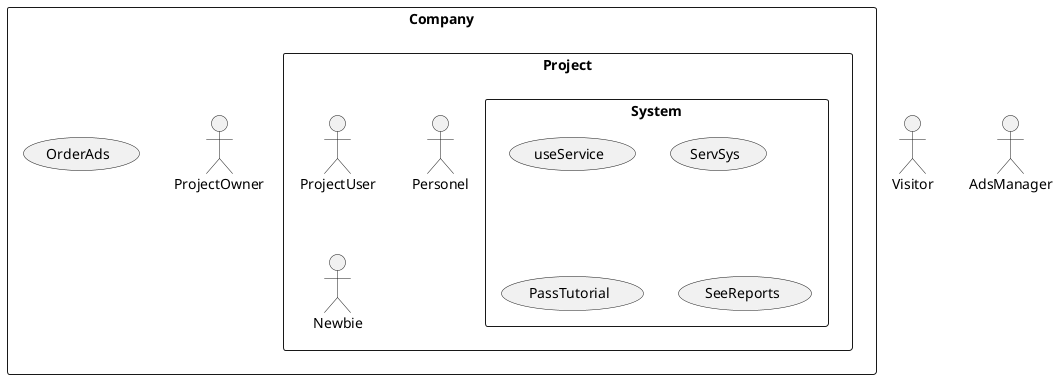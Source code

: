 {
  "sha1": "76utt1enn8p6hi9mzidvsw06jllcsw9",
  "insertion": {
    "when": "2024-05-30T20:48:21.130Z",
    "user": "plantuml@gmail.com"
  }
}
@startuml
skinparam packageStyle rect

:Visitor:
:AdsManager:

package "Company" {
   :ProjectOwner:
   (OrderAds)

   package "Project" {
     :ProjectUser:
     :Personel:
     :Newbie:

     package "System" {
       (useService)
       (ServSys)
       (PassTutorial)
       (SeeReports)
     }

   }

}

@enduml
